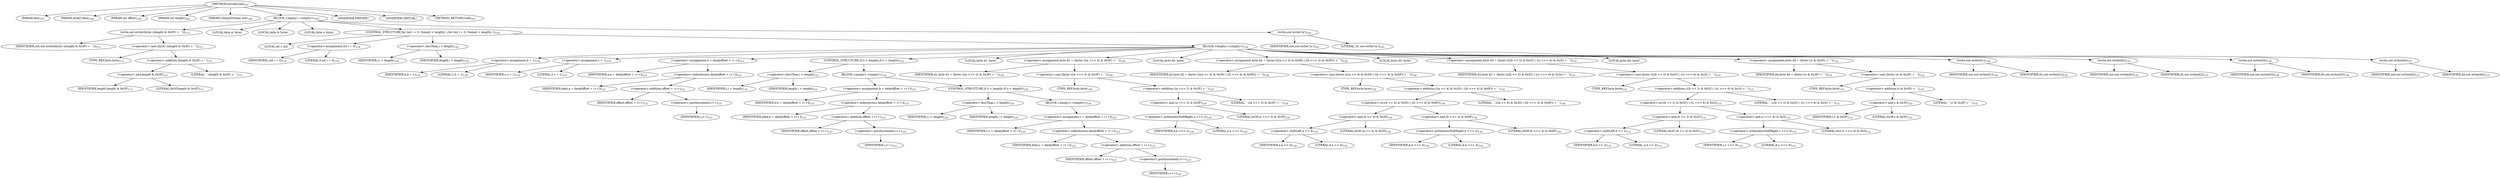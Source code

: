 digraph "encodeLine" {  
"172" [label = <(METHOD,encodeLine)<SUB>107</SUB>> ]
"173" [label = <(PARAM,this)<SUB>107</SUB>> ]
"174" [label = <(PARAM,byte[] data)<SUB>108</SUB>> ]
"175" [label = <(PARAM,int offset)<SUB>108</SUB>> ]
"176" [label = <(PARAM,int length)<SUB>108</SUB>> ]
"177" [label = <(PARAM,OutputStream out)<SUB>108</SUB>> ]
"178" [label = <(BLOCK,&lt;empty&gt;,&lt;empty&gt;)<SUB>109</SUB>> ]
"179" [label = <(write,out.write((byte) ((length &amp; 0x3F) + ' ')))<SUB>111</SUB>> ]
"180" [label = <(IDENTIFIER,out,out.write((byte) ((length &amp; 0x3F) + ' ')))<SUB>111</SUB>> ]
"181" [label = <(&lt;operator&gt;.cast,(byte) ((length &amp; 0x3F) + ' '))<SUB>111</SUB>> ]
"182" [label = <(TYPE_REF,byte,byte)<SUB>111</SUB>> ]
"183" [label = <(&lt;operator&gt;.addition,(length &amp; 0x3F) + ' ')<SUB>111</SUB>> ]
"184" [label = <(&lt;operator&gt;.and,length &amp; 0x3F)<SUB>111</SUB>> ]
"185" [label = <(IDENTIFIER,length,length &amp; 0x3F)<SUB>111</SUB>> ]
"186" [label = <(LITERAL,0x3F,length &amp; 0x3F)<SUB>111</SUB>> ]
"187" [label = <(LITERAL,' ',(length &amp; 0x3F) + ' ')<SUB>111</SUB>> ]
"188" [label = <(LOCAL,byte a: byte)> ]
"189" [label = <(LOCAL,byte b: byte)> ]
"190" [label = <(LOCAL,byte c: byte)> ]
"191" [label = <(CONTROL_STRUCTURE,for (int i = 0; Some(i &lt; length); ),for (int i = 0; Some(i &lt; length); ))<SUB>116</SUB>> ]
"192" [label = <(LOCAL,int i: int)> ]
"193" [label = <(&lt;operator&gt;.assignment,int i = 0)<SUB>116</SUB>> ]
"194" [label = <(IDENTIFIER,i,int i = 0)<SUB>116</SUB>> ]
"195" [label = <(LITERAL,0,int i = 0)<SUB>116</SUB>> ]
"196" [label = <(&lt;operator&gt;.lessThan,i &lt; length)<SUB>116</SUB>> ]
"197" [label = <(IDENTIFIER,i,i &lt; length)<SUB>116</SUB>> ]
"198" [label = <(IDENTIFIER,length,i &lt; length)<SUB>116</SUB>> ]
"199" [label = <(BLOCK,&lt;empty&gt;,&lt;empty&gt;)<SUB>116</SUB>> ]
"200" [label = <(&lt;operator&gt;.assignment,b = 1)<SUB>118</SUB>> ]
"201" [label = <(IDENTIFIER,b,b = 1)<SUB>118</SUB>> ]
"202" [label = <(LITERAL,1,b = 1)<SUB>118</SUB>> ]
"203" [label = <(&lt;operator&gt;.assignment,c = 1)<SUB>119</SUB>> ]
"204" [label = <(IDENTIFIER,c,c = 1)<SUB>119</SUB>> ]
"205" [label = <(LITERAL,1,c = 1)<SUB>119</SUB>> ]
"206" [label = <(&lt;operator&gt;.assignment,a = data[offset + i++])<SUB>121</SUB>> ]
"207" [label = <(IDENTIFIER,a,a = data[offset + i++])<SUB>121</SUB>> ]
"208" [label = <(&lt;operator&gt;.indexAccess,data[offset + i++])<SUB>121</SUB>> ]
"209" [label = <(IDENTIFIER,data,a = data[offset + i++])<SUB>121</SUB>> ]
"210" [label = <(&lt;operator&gt;.addition,offset + i++)<SUB>121</SUB>> ]
"211" [label = <(IDENTIFIER,offset,offset + i++)<SUB>121</SUB>> ]
"212" [label = <(&lt;operator&gt;.postIncrement,i++)<SUB>121</SUB>> ]
"213" [label = <(IDENTIFIER,i,i++)<SUB>121</SUB>> ]
"214" [label = <(CONTROL_STRUCTURE,if (i &lt; length),if (i &lt; length))<SUB>122</SUB>> ]
"215" [label = <(&lt;operator&gt;.lessThan,i &lt; length)<SUB>122</SUB>> ]
"216" [label = <(IDENTIFIER,i,i &lt; length)<SUB>122</SUB>> ]
"217" [label = <(IDENTIFIER,length,i &lt; length)<SUB>122</SUB>> ]
"218" [label = <(BLOCK,&lt;empty&gt;,&lt;empty&gt;)<SUB>122</SUB>> ]
"219" [label = <(&lt;operator&gt;.assignment,b = data[offset + i++])<SUB>123</SUB>> ]
"220" [label = <(IDENTIFIER,b,b = data[offset + i++])<SUB>123</SUB>> ]
"221" [label = <(&lt;operator&gt;.indexAccess,data[offset + i++])<SUB>123</SUB>> ]
"222" [label = <(IDENTIFIER,data,b = data[offset + i++])<SUB>123</SUB>> ]
"223" [label = <(&lt;operator&gt;.addition,offset + i++)<SUB>123</SUB>> ]
"224" [label = <(IDENTIFIER,offset,offset + i++)<SUB>123</SUB>> ]
"225" [label = <(&lt;operator&gt;.postIncrement,i++)<SUB>123</SUB>> ]
"226" [label = <(IDENTIFIER,i,i++)<SUB>123</SUB>> ]
"227" [label = <(CONTROL_STRUCTURE,if (i &lt; length),if (i &lt; length))<SUB>124</SUB>> ]
"228" [label = <(&lt;operator&gt;.lessThan,i &lt; length)<SUB>124</SUB>> ]
"229" [label = <(IDENTIFIER,i,i &lt; length)<SUB>124</SUB>> ]
"230" [label = <(IDENTIFIER,length,i &lt; length)<SUB>124</SUB>> ]
"231" [label = <(BLOCK,&lt;empty&gt;,&lt;empty&gt;)<SUB>124</SUB>> ]
"232" [label = <(&lt;operator&gt;.assignment,c = data[offset + i++])<SUB>125</SUB>> ]
"233" [label = <(IDENTIFIER,c,c = data[offset + i++])<SUB>125</SUB>> ]
"234" [label = <(&lt;operator&gt;.indexAccess,data[offset + i++])<SUB>125</SUB>> ]
"235" [label = <(IDENTIFIER,data,c = data[offset + i++])<SUB>125</SUB>> ]
"236" [label = <(&lt;operator&gt;.addition,offset + i++)<SUB>125</SUB>> ]
"237" [label = <(IDENTIFIER,offset,offset + i++)<SUB>125</SUB>> ]
"238" [label = <(&lt;operator&gt;.postIncrement,i++)<SUB>125</SUB>> ]
"239" [label = <(IDENTIFIER,i,i++)<SUB>125</SUB>> ]
"240" [label = <(LOCAL,byte d1: byte)> ]
"241" [label = <(&lt;operator&gt;.assignment,byte d1 = (byte) (((a &gt;&gt;&gt; 2) &amp; 0x3F) + ' '))<SUB>129</SUB>> ]
"242" [label = <(IDENTIFIER,d1,byte d1 = (byte) (((a &gt;&gt;&gt; 2) &amp; 0x3F) + ' '))<SUB>129</SUB>> ]
"243" [label = <(&lt;operator&gt;.cast,(byte) (((a &gt;&gt;&gt; 2) &amp; 0x3F) + ' '))<SUB>129</SUB>> ]
"244" [label = <(TYPE_REF,byte,byte)<SUB>129</SUB>> ]
"245" [label = <(&lt;operator&gt;.addition,((a &gt;&gt;&gt; 2) &amp; 0x3F) + ' ')<SUB>129</SUB>> ]
"246" [label = <(&lt;operator&gt;.and,(a &gt;&gt;&gt; 2) &amp; 0x3F)<SUB>129</SUB>> ]
"247" [label = <(&lt;operator&gt;.arithmeticShiftRight,a &gt;&gt;&gt; 2)<SUB>129</SUB>> ]
"248" [label = <(IDENTIFIER,a,a &gt;&gt;&gt; 2)<SUB>129</SUB>> ]
"249" [label = <(LITERAL,2,a &gt;&gt;&gt; 2)<SUB>129</SUB>> ]
"250" [label = <(LITERAL,0x3F,(a &gt;&gt;&gt; 2) &amp; 0x3F)<SUB>129</SUB>> ]
"251" [label = <(LITERAL,' ',((a &gt;&gt;&gt; 2) &amp; 0x3F) + ' ')<SUB>129</SUB>> ]
"252" [label = <(LOCAL,byte d2: byte)> ]
"253" [label = <(&lt;operator&gt;.assignment,byte d2 = (byte) ((((a &lt;&lt; 4) &amp; 0x30) | ((b &gt;&gt;&gt; 4) &amp; 0x0F)) + ' '))<SUB>130</SUB>> ]
"254" [label = <(IDENTIFIER,d2,byte d2 = (byte) ((((a &lt;&lt; 4) &amp; 0x30) | ((b &gt;&gt;&gt; 4) &amp; 0x0F)) + ' '))<SUB>130</SUB>> ]
"255" [label = <(&lt;operator&gt;.cast,(byte) ((((a &lt;&lt; 4) &amp; 0x30) | ((b &gt;&gt;&gt; 4) &amp; 0x0F)) + ' '))<SUB>130</SUB>> ]
"256" [label = <(TYPE_REF,byte,byte)<SUB>130</SUB>> ]
"257" [label = <(&lt;operator&gt;.addition,(((a &lt;&lt; 4) &amp; 0x30) | ((b &gt;&gt;&gt; 4) &amp; 0x0F)) + ' ')<SUB>130</SUB>> ]
"258" [label = <(&lt;operator&gt;.or,((a &lt;&lt; 4) &amp; 0x30) | ((b &gt;&gt;&gt; 4) &amp; 0x0F))<SUB>130</SUB>> ]
"259" [label = <(&lt;operator&gt;.and,(a &lt;&lt; 4) &amp; 0x30)<SUB>130</SUB>> ]
"260" [label = <(&lt;operator&gt;.shiftLeft,a &lt;&lt; 4)<SUB>130</SUB>> ]
"261" [label = <(IDENTIFIER,a,a &lt;&lt; 4)<SUB>130</SUB>> ]
"262" [label = <(LITERAL,4,a &lt;&lt; 4)<SUB>130</SUB>> ]
"263" [label = <(LITERAL,0x30,(a &lt;&lt; 4) &amp; 0x30)<SUB>130</SUB>> ]
"264" [label = <(&lt;operator&gt;.and,(b &gt;&gt;&gt; 4) &amp; 0x0F)<SUB>130</SUB>> ]
"265" [label = <(&lt;operator&gt;.arithmeticShiftRight,b &gt;&gt;&gt; 4)<SUB>130</SUB>> ]
"266" [label = <(IDENTIFIER,b,b &gt;&gt;&gt; 4)<SUB>130</SUB>> ]
"267" [label = <(LITERAL,4,b &gt;&gt;&gt; 4)<SUB>130</SUB>> ]
"268" [label = <(LITERAL,0x0F,(b &gt;&gt;&gt; 4) &amp; 0x0F)<SUB>130</SUB>> ]
"269" [label = <(LITERAL,' ',(((a &lt;&lt; 4) &amp; 0x30) | ((b &gt;&gt;&gt; 4) &amp; 0x0F)) + ' ')<SUB>130</SUB>> ]
"270" [label = <(LOCAL,byte d3: byte)> ]
"271" [label = <(&lt;operator&gt;.assignment,byte d3 = (byte) ((((b &lt;&lt; 2) &amp; 0x3C) | ((c &gt;&gt;&gt; 6) &amp; 0x3)) + ' '))<SUB>131</SUB>> ]
"272" [label = <(IDENTIFIER,d3,byte d3 = (byte) ((((b &lt;&lt; 2) &amp; 0x3C) | ((c &gt;&gt;&gt; 6) &amp; 0x3)) + ' '))<SUB>131</SUB>> ]
"273" [label = <(&lt;operator&gt;.cast,(byte) ((((b &lt;&lt; 2) &amp; 0x3C) | ((c &gt;&gt;&gt; 6) &amp; 0x3)) + ' '))<SUB>131</SUB>> ]
"274" [label = <(TYPE_REF,byte,byte)<SUB>131</SUB>> ]
"275" [label = <(&lt;operator&gt;.addition,(((b &lt;&lt; 2) &amp; 0x3C) | ((c &gt;&gt;&gt; 6) &amp; 0x3)) + ' ')<SUB>131</SUB>> ]
"276" [label = <(&lt;operator&gt;.or,((b &lt;&lt; 2) &amp; 0x3C) | ((c &gt;&gt;&gt; 6) &amp; 0x3))<SUB>131</SUB>> ]
"277" [label = <(&lt;operator&gt;.and,(b &lt;&lt; 2) &amp; 0x3C)<SUB>131</SUB>> ]
"278" [label = <(&lt;operator&gt;.shiftLeft,b &lt;&lt; 2)<SUB>131</SUB>> ]
"279" [label = <(IDENTIFIER,b,b &lt;&lt; 2)<SUB>131</SUB>> ]
"280" [label = <(LITERAL,2,b &lt;&lt; 2)<SUB>131</SUB>> ]
"281" [label = <(LITERAL,0x3C,(b &lt;&lt; 2) &amp; 0x3C)<SUB>131</SUB>> ]
"282" [label = <(&lt;operator&gt;.and,(c &gt;&gt;&gt; 6) &amp; 0x3)<SUB>131</SUB>> ]
"283" [label = <(&lt;operator&gt;.arithmeticShiftRight,c &gt;&gt;&gt; 6)<SUB>131</SUB>> ]
"284" [label = <(IDENTIFIER,c,c &gt;&gt;&gt; 6)<SUB>131</SUB>> ]
"285" [label = <(LITERAL,6,c &gt;&gt;&gt; 6)<SUB>131</SUB>> ]
"286" [label = <(LITERAL,0x3,(c &gt;&gt;&gt; 6) &amp; 0x3)<SUB>131</SUB>> ]
"287" [label = <(LITERAL,' ',(((b &lt;&lt; 2) &amp; 0x3C) | ((c &gt;&gt;&gt; 6) &amp; 0x3)) + ' ')<SUB>131</SUB>> ]
"288" [label = <(LOCAL,byte d4: byte)> ]
"289" [label = <(&lt;operator&gt;.assignment,byte d4 = (byte) ((c &amp; 0x3F) + ' '))<SUB>132</SUB>> ]
"290" [label = <(IDENTIFIER,d4,byte d4 = (byte) ((c &amp; 0x3F) + ' '))<SUB>132</SUB>> ]
"291" [label = <(&lt;operator&gt;.cast,(byte) ((c &amp; 0x3F) + ' '))<SUB>132</SUB>> ]
"292" [label = <(TYPE_REF,byte,byte)<SUB>132</SUB>> ]
"293" [label = <(&lt;operator&gt;.addition,(c &amp; 0x3F) + ' ')<SUB>132</SUB>> ]
"294" [label = <(&lt;operator&gt;.and,c &amp; 0x3F)<SUB>132</SUB>> ]
"295" [label = <(IDENTIFIER,c,c &amp; 0x3F)<SUB>132</SUB>> ]
"296" [label = <(LITERAL,0x3F,c &amp; 0x3F)<SUB>132</SUB>> ]
"297" [label = <(LITERAL,' ',(c &amp; 0x3F) + ' ')<SUB>132</SUB>> ]
"298" [label = <(write,out.write(d1))<SUB>134</SUB>> ]
"299" [label = <(IDENTIFIER,out,out.write(d1))<SUB>134</SUB>> ]
"300" [label = <(IDENTIFIER,d1,out.write(d1))<SUB>134</SUB>> ]
"301" [label = <(write,out.write(d2))<SUB>135</SUB>> ]
"302" [label = <(IDENTIFIER,out,out.write(d2))<SUB>135</SUB>> ]
"303" [label = <(IDENTIFIER,d2,out.write(d2))<SUB>135</SUB>> ]
"304" [label = <(write,out.write(d3))<SUB>136</SUB>> ]
"305" [label = <(IDENTIFIER,out,out.write(d3))<SUB>136</SUB>> ]
"306" [label = <(IDENTIFIER,d3,out.write(d3))<SUB>136</SUB>> ]
"307" [label = <(write,out.write(d4))<SUB>137</SUB>> ]
"308" [label = <(IDENTIFIER,out,out.write(d4))<SUB>137</SUB>> ]
"309" [label = <(IDENTIFIER,d4,out.write(d4))<SUB>137</SUB>> ]
"310" [label = <(write,out.write('\n'))<SUB>141</SUB>> ]
"311" [label = <(IDENTIFIER,out,out.write('\n'))<SUB>141</SUB>> ]
"312" [label = <(LITERAL,'\n',out.write('\n'))<SUB>141</SUB>> ]
"313" [label = <(MODIFIER,PRIVATE)> ]
"314" [label = <(MODIFIER,VIRTUAL)> ]
"315" [label = <(METHOD_RETURN,void)<SUB>107</SUB>> ]
  "172" -> "173" 
  "172" -> "174" 
  "172" -> "175" 
  "172" -> "176" 
  "172" -> "177" 
  "172" -> "178" 
  "172" -> "313" 
  "172" -> "314" 
  "172" -> "315" 
  "178" -> "179" 
  "178" -> "188" 
  "178" -> "189" 
  "178" -> "190" 
  "178" -> "191" 
  "178" -> "310" 
  "179" -> "180" 
  "179" -> "181" 
  "181" -> "182" 
  "181" -> "183" 
  "183" -> "184" 
  "183" -> "187" 
  "184" -> "185" 
  "184" -> "186" 
  "191" -> "192" 
  "191" -> "193" 
  "191" -> "196" 
  "191" -> "199" 
  "193" -> "194" 
  "193" -> "195" 
  "196" -> "197" 
  "196" -> "198" 
  "199" -> "200" 
  "199" -> "203" 
  "199" -> "206" 
  "199" -> "214" 
  "199" -> "240" 
  "199" -> "241" 
  "199" -> "252" 
  "199" -> "253" 
  "199" -> "270" 
  "199" -> "271" 
  "199" -> "288" 
  "199" -> "289" 
  "199" -> "298" 
  "199" -> "301" 
  "199" -> "304" 
  "199" -> "307" 
  "200" -> "201" 
  "200" -> "202" 
  "203" -> "204" 
  "203" -> "205" 
  "206" -> "207" 
  "206" -> "208" 
  "208" -> "209" 
  "208" -> "210" 
  "210" -> "211" 
  "210" -> "212" 
  "212" -> "213" 
  "214" -> "215" 
  "214" -> "218" 
  "215" -> "216" 
  "215" -> "217" 
  "218" -> "219" 
  "218" -> "227" 
  "219" -> "220" 
  "219" -> "221" 
  "221" -> "222" 
  "221" -> "223" 
  "223" -> "224" 
  "223" -> "225" 
  "225" -> "226" 
  "227" -> "228" 
  "227" -> "231" 
  "228" -> "229" 
  "228" -> "230" 
  "231" -> "232" 
  "232" -> "233" 
  "232" -> "234" 
  "234" -> "235" 
  "234" -> "236" 
  "236" -> "237" 
  "236" -> "238" 
  "238" -> "239" 
  "241" -> "242" 
  "241" -> "243" 
  "243" -> "244" 
  "243" -> "245" 
  "245" -> "246" 
  "245" -> "251" 
  "246" -> "247" 
  "246" -> "250" 
  "247" -> "248" 
  "247" -> "249" 
  "253" -> "254" 
  "253" -> "255" 
  "255" -> "256" 
  "255" -> "257" 
  "257" -> "258" 
  "257" -> "269" 
  "258" -> "259" 
  "258" -> "264" 
  "259" -> "260" 
  "259" -> "263" 
  "260" -> "261" 
  "260" -> "262" 
  "264" -> "265" 
  "264" -> "268" 
  "265" -> "266" 
  "265" -> "267" 
  "271" -> "272" 
  "271" -> "273" 
  "273" -> "274" 
  "273" -> "275" 
  "275" -> "276" 
  "275" -> "287" 
  "276" -> "277" 
  "276" -> "282" 
  "277" -> "278" 
  "277" -> "281" 
  "278" -> "279" 
  "278" -> "280" 
  "282" -> "283" 
  "282" -> "286" 
  "283" -> "284" 
  "283" -> "285" 
  "289" -> "290" 
  "289" -> "291" 
  "291" -> "292" 
  "291" -> "293" 
  "293" -> "294" 
  "293" -> "297" 
  "294" -> "295" 
  "294" -> "296" 
  "298" -> "299" 
  "298" -> "300" 
  "301" -> "302" 
  "301" -> "303" 
  "304" -> "305" 
  "304" -> "306" 
  "307" -> "308" 
  "307" -> "309" 
  "310" -> "311" 
  "310" -> "312" 
}
